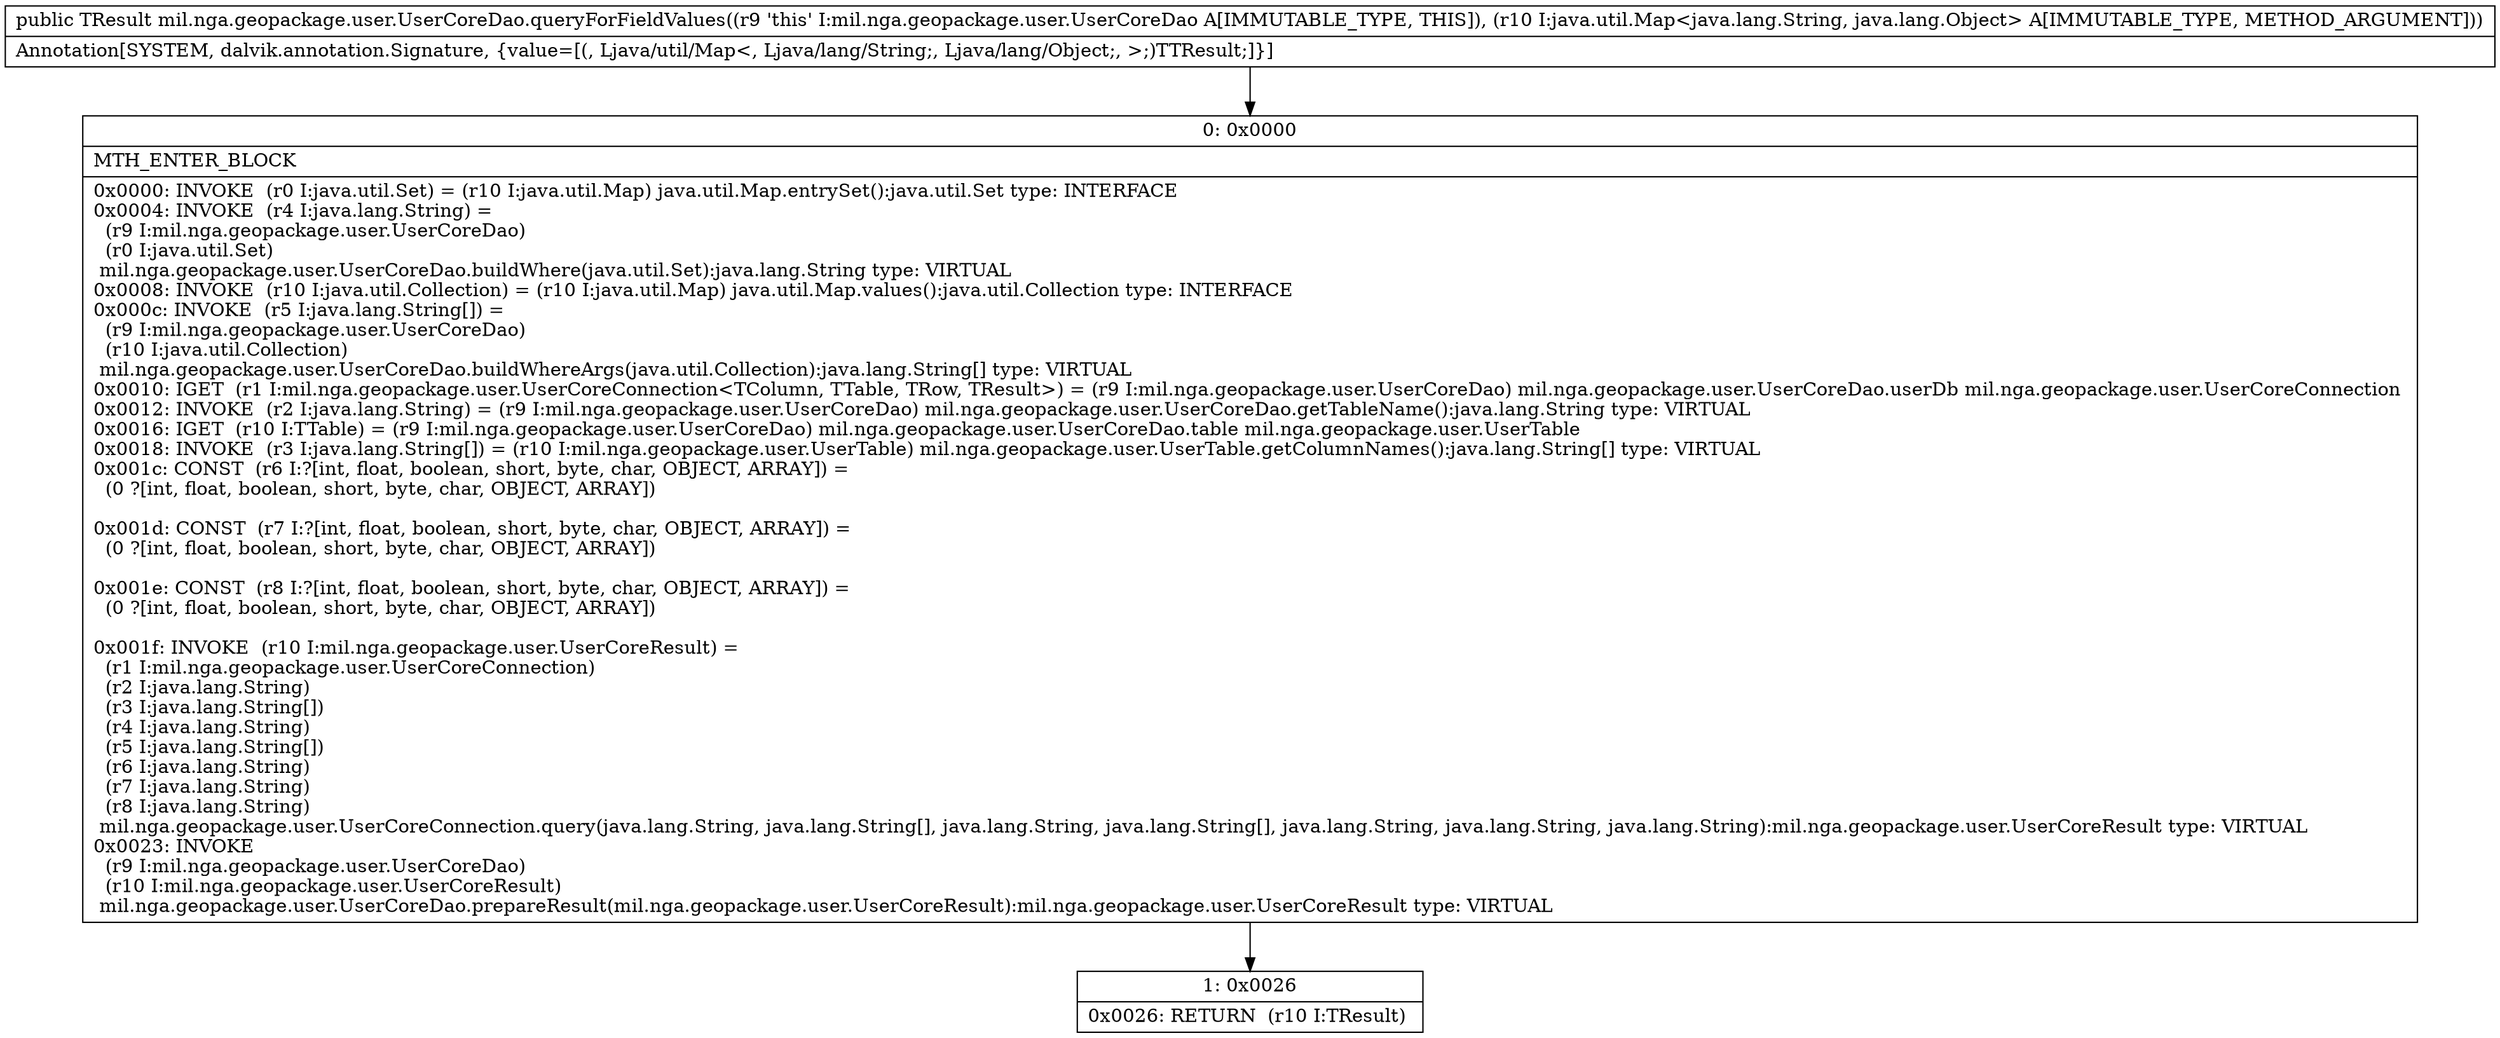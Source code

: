 digraph "CFG formil.nga.geopackage.user.UserCoreDao.queryForFieldValues(Ljava\/util\/Map;)Lmil\/nga\/geopackage\/user\/UserCoreResult;" {
Node_0 [shape=record,label="{0\:\ 0x0000|MTH_ENTER_BLOCK\l|0x0000: INVOKE  (r0 I:java.util.Set) = (r10 I:java.util.Map) java.util.Map.entrySet():java.util.Set type: INTERFACE \l0x0004: INVOKE  (r4 I:java.lang.String) = \l  (r9 I:mil.nga.geopackage.user.UserCoreDao)\l  (r0 I:java.util.Set)\l mil.nga.geopackage.user.UserCoreDao.buildWhere(java.util.Set):java.lang.String type: VIRTUAL \l0x0008: INVOKE  (r10 I:java.util.Collection) = (r10 I:java.util.Map) java.util.Map.values():java.util.Collection type: INTERFACE \l0x000c: INVOKE  (r5 I:java.lang.String[]) = \l  (r9 I:mil.nga.geopackage.user.UserCoreDao)\l  (r10 I:java.util.Collection)\l mil.nga.geopackage.user.UserCoreDao.buildWhereArgs(java.util.Collection):java.lang.String[] type: VIRTUAL \l0x0010: IGET  (r1 I:mil.nga.geopackage.user.UserCoreConnection\<TColumn, TTable, TRow, TResult\>) = (r9 I:mil.nga.geopackage.user.UserCoreDao) mil.nga.geopackage.user.UserCoreDao.userDb mil.nga.geopackage.user.UserCoreConnection \l0x0012: INVOKE  (r2 I:java.lang.String) = (r9 I:mil.nga.geopackage.user.UserCoreDao) mil.nga.geopackage.user.UserCoreDao.getTableName():java.lang.String type: VIRTUAL \l0x0016: IGET  (r10 I:TTable) = (r9 I:mil.nga.geopackage.user.UserCoreDao) mil.nga.geopackage.user.UserCoreDao.table mil.nga.geopackage.user.UserTable \l0x0018: INVOKE  (r3 I:java.lang.String[]) = (r10 I:mil.nga.geopackage.user.UserTable) mil.nga.geopackage.user.UserTable.getColumnNames():java.lang.String[] type: VIRTUAL \l0x001c: CONST  (r6 I:?[int, float, boolean, short, byte, char, OBJECT, ARRAY]) = \l  (0 ?[int, float, boolean, short, byte, char, OBJECT, ARRAY])\l \l0x001d: CONST  (r7 I:?[int, float, boolean, short, byte, char, OBJECT, ARRAY]) = \l  (0 ?[int, float, boolean, short, byte, char, OBJECT, ARRAY])\l \l0x001e: CONST  (r8 I:?[int, float, boolean, short, byte, char, OBJECT, ARRAY]) = \l  (0 ?[int, float, boolean, short, byte, char, OBJECT, ARRAY])\l \l0x001f: INVOKE  (r10 I:mil.nga.geopackage.user.UserCoreResult) = \l  (r1 I:mil.nga.geopackage.user.UserCoreConnection)\l  (r2 I:java.lang.String)\l  (r3 I:java.lang.String[])\l  (r4 I:java.lang.String)\l  (r5 I:java.lang.String[])\l  (r6 I:java.lang.String)\l  (r7 I:java.lang.String)\l  (r8 I:java.lang.String)\l mil.nga.geopackage.user.UserCoreConnection.query(java.lang.String, java.lang.String[], java.lang.String, java.lang.String[], java.lang.String, java.lang.String, java.lang.String):mil.nga.geopackage.user.UserCoreResult type: VIRTUAL \l0x0023: INVOKE  \l  (r9 I:mil.nga.geopackage.user.UserCoreDao)\l  (r10 I:mil.nga.geopackage.user.UserCoreResult)\l mil.nga.geopackage.user.UserCoreDao.prepareResult(mil.nga.geopackage.user.UserCoreResult):mil.nga.geopackage.user.UserCoreResult type: VIRTUAL \l}"];
Node_1 [shape=record,label="{1\:\ 0x0026|0x0026: RETURN  (r10 I:TResult) \l}"];
MethodNode[shape=record,label="{public TResult mil.nga.geopackage.user.UserCoreDao.queryForFieldValues((r9 'this' I:mil.nga.geopackage.user.UserCoreDao A[IMMUTABLE_TYPE, THIS]), (r10 I:java.util.Map\<java.lang.String, java.lang.Object\> A[IMMUTABLE_TYPE, METHOD_ARGUMENT]))  | Annotation[SYSTEM, dalvik.annotation.Signature, \{value=[(, Ljava\/util\/Map\<, Ljava\/lang\/String;, Ljava\/lang\/Object;, \>;)TTResult;]\}]\l}"];
MethodNode -> Node_0;
Node_0 -> Node_1;
}

